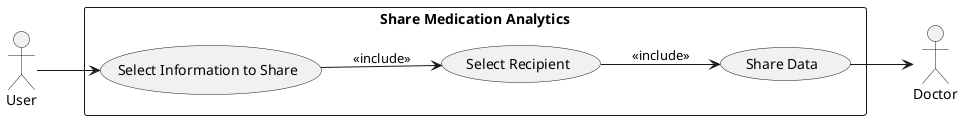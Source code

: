 @startuml
left to right direction
actor "User" as U
actor "Doctor" as D
rectangle "Share Medication Analytics" as Share {
  usecase "Select Information to Share" as UC1
  usecase "Select Recipient" as UC2
  usecase "Share Data" as UC3
}
U --> UC1
UC1 --> UC2 : <<include>>
UC2 --> UC3 : <<include>>
UC3 --> D
@enduml
